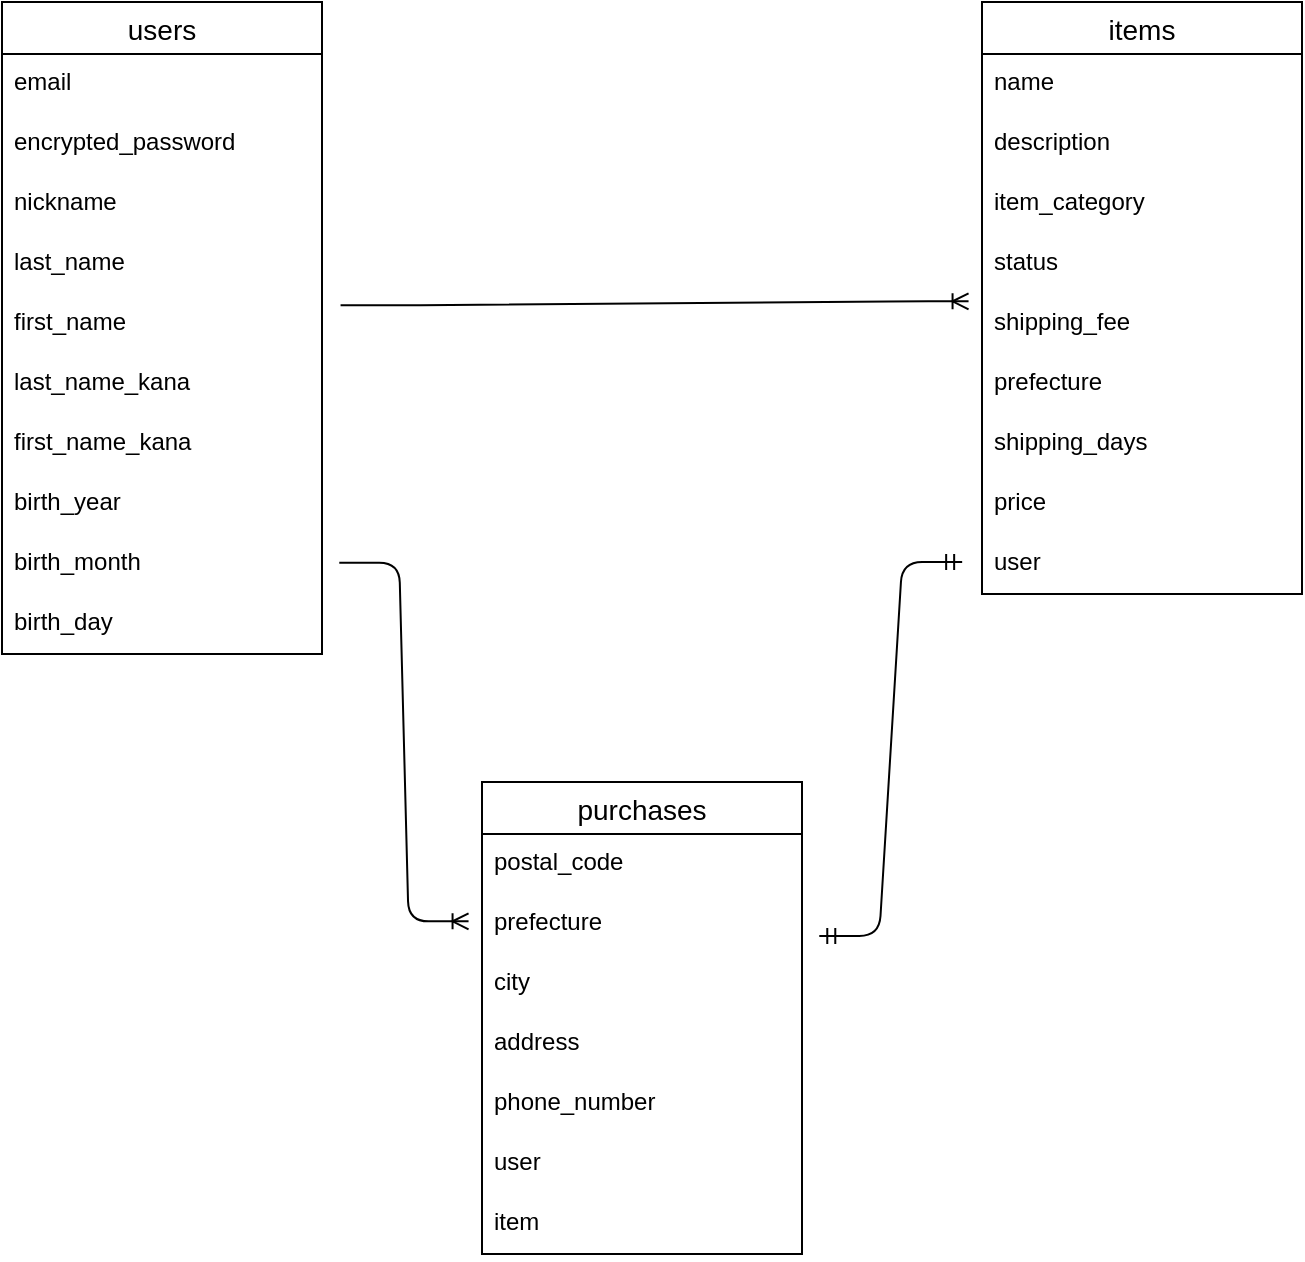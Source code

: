 <mxfile>
    <diagram id="yGlZYFveaCeqyr6hAdOJ" name="ページ1">
        <mxGraphModel dx="887" dy="1003" grid="1" gridSize="10" guides="1" tooltips="1" connect="1" arrows="1" fold="1" page="1" pageScale="1" pageWidth="827" pageHeight="1169" math="0" shadow="0">
            <root>
                <mxCell id="0"/>
                <mxCell id="1" parent="0"/>
                <mxCell id="KfLQgRjq4wl2WiZRsGTR-1" value="users" style="swimlane;fontStyle=0;childLayout=stackLayout;horizontal=1;startSize=26;horizontalStack=0;resizeParent=1;resizeParentMax=0;resizeLast=0;collapsible=1;marginBottom=0;align=center;fontSize=14;" parent="1" vertex="1">
                    <mxGeometry x="70" y="120" width="160" height="326" as="geometry"/>
                </mxCell>
                <mxCell id="KfLQgRjq4wl2WiZRsGTR-2" value="email" style="text;strokeColor=none;fillColor=none;spacingLeft=4;spacingRight=4;overflow=hidden;rotatable=0;points=[[0,0.5],[1,0.5]];portConstraint=eastwest;fontSize=12;" parent="KfLQgRjq4wl2WiZRsGTR-1" vertex="1">
                    <mxGeometry y="26" width="160" height="30" as="geometry"/>
                </mxCell>
                <mxCell id="KfLQgRjq4wl2WiZRsGTR-3" value="encrypted_password" style="text;strokeColor=none;fillColor=none;spacingLeft=4;spacingRight=4;overflow=hidden;rotatable=0;points=[[0,0.5],[1,0.5]];portConstraint=eastwest;fontSize=12;" parent="KfLQgRjq4wl2WiZRsGTR-1" vertex="1">
                    <mxGeometry y="56" width="160" height="30" as="geometry"/>
                </mxCell>
                <mxCell id="KfLQgRjq4wl2WiZRsGTR-19" value="nickname" style="text;strokeColor=none;fillColor=none;spacingLeft=4;spacingRight=4;overflow=hidden;rotatable=0;points=[[0,0.5],[1,0.5]];portConstraint=eastwest;fontSize=12;" parent="KfLQgRjq4wl2WiZRsGTR-1" vertex="1">
                    <mxGeometry y="86" width="160" height="30" as="geometry"/>
                </mxCell>
                <mxCell id="KfLQgRjq4wl2WiZRsGTR-10" value="last_name" style="text;strokeColor=none;fillColor=none;spacingLeft=4;spacingRight=4;overflow=hidden;rotatable=0;points=[[0,0.5],[1,0.5]];portConstraint=eastwest;fontSize=12;" parent="KfLQgRjq4wl2WiZRsGTR-1" vertex="1">
                    <mxGeometry y="116" width="160" height="30" as="geometry"/>
                </mxCell>
                <mxCell id="KfLQgRjq4wl2WiZRsGTR-12" value="first_name" style="text;strokeColor=none;fillColor=none;spacingLeft=4;spacingRight=4;overflow=hidden;rotatable=0;points=[[0,0.5],[1,0.5]];portConstraint=eastwest;fontSize=12;" parent="KfLQgRjq4wl2WiZRsGTR-1" vertex="1">
                    <mxGeometry y="146" width="160" height="30" as="geometry"/>
                </mxCell>
                <mxCell id="KfLQgRjq4wl2WiZRsGTR-13" value="last_name_kana" style="text;strokeColor=none;fillColor=none;spacingLeft=4;spacingRight=4;overflow=hidden;rotatable=0;points=[[0,0.5],[1,0.5]];portConstraint=eastwest;fontSize=12;" parent="KfLQgRjq4wl2WiZRsGTR-1" vertex="1">
                    <mxGeometry y="176" width="160" height="30" as="geometry"/>
                </mxCell>
                <mxCell id="KfLQgRjq4wl2WiZRsGTR-15" value="first_name_kana" style="text;strokeColor=none;fillColor=none;spacingLeft=4;spacingRight=4;overflow=hidden;rotatable=0;points=[[0,0.5],[1,0.5]];portConstraint=eastwest;fontSize=12;" parent="KfLQgRjq4wl2WiZRsGTR-1" vertex="1">
                    <mxGeometry y="206" width="160" height="30" as="geometry"/>
                </mxCell>
                <mxCell id="KfLQgRjq4wl2WiZRsGTR-16" value="birth_year" style="text;strokeColor=none;fillColor=none;spacingLeft=4;spacingRight=4;overflow=hidden;rotatable=0;points=[[0,0.5],[1,0.5]];portConstraint=eastwest;fontSize=12;" parent="KfLQgRjq4wl2WiZRsGTR-1" vertex="1">
                    <mxGeometry y="236" width="160" height="30" as="geometry"/>
                </mxCell>
                <mxCell id="KfLQgRjq4wl2WiZRsGTR-17" value="birth_month" style="text;strokeColor=none;fillColor=none;spacingLeft=4;spacingRight=4;overflow=hidden;rotatable=0;points=[[0,0.5],[1,0.5]];portConstraint=eastwest;fontSize=12;" parent="KfLQgRjq4wl2WiZRsGTR-1" vertex="1">
                    <mxGeometry y="266" width="160" height="30" as="geometry"/>
                </mxCell>
                <mxCell id="KfLQgRjq4wl2WiZRsGTR-18" value="birth_day" style="text;strokeColor=none;fillColor=none;spacingLeft=4;spacingRight=4;overflow=hidden;rotatable=0;points=[[0,0.5],[1,0.5]];portConstraint=eastwest;fontSize=12;" parent="KfLQgRjq4wl2WiZRsGTR-1" vertex="1">
                    <mxGeometry y="296" width="160" height="30" as="geometry"/>
                </mxCell>
                <mxCell id="KfLQgRjq4wl2WiZRsGTR-20" value="items" style="swimlane;fontStyle=0;childLayout=stackLayout;horizontal=1;startSize=26;horizontalStack=0;resizeParent=1;resizeParentMax=0;resizeLast=0;collapsible=1;marginBottom=0;align=center;fontSize=14;" parent="1" vertex="1">
                    <mxGeometry x="560" y="120" width="160" height="296" as="geometry"/>
                </mxCell>
                <mxCell id="KfLQgRjq4wl2WiZRsGTR-21" value="name" style="text;strokeColor=none;fillColor=none;spacingLeft=4;spacingRight=4;overflow=hidden;rotatable=0;points=[[0,0.5],[1,0.5]];portConstraint=eastwest;fontSize=12;" parent="KfLQgRjq4wl2WiZRsGTR-20" vertex="1">
                    <mxGeometry y="26" width="160" height="30" as="geometry"/>
                </mxCell>
                <mxCell id="KfLQgRjq4wl2WiZRsGTR-22" value="description" style="text;strokeColor=none;fillColor=none;spacingLeft=4;spacingRight=4;overflow=hidden;rotatable=0;points=[[0,0.5],[1,0.5]];portConstraint=eastwest;fontSize=12;" parent="KfLQgRjq4wl2WiZRsGTR-20" vertex="1">
                    <mxGeometry y="56" width="160" height="30" as="geometry"/>
                </mxCell>
                <mxCell id="KfLQgRjq4wl2WiZRsGTR-23" value="item_category" style="text;strokeColor=none;fillColor=none;spacingLeft=4;spacingRight=4;overflow=hidden;rotatable=0;points=[[0,0.5],[1,0.5]];portConstraint=eastwest;fontSize=12;" parent="KfLQgRjq4wl2WiZRsGTR-20" vertex="1">
                    <mxGeometry y="86" width="160" height="30" as="geometry"/>
                </mxCell>
                <mxCell id="KfLQgRjq4wl2WiZRsGTR-24" value="status" style="text;strokeColor=none;fillColor=none;spacingLeft=4;spacingRight=4;overflow=hidden;rotatable=0;points=[[0,0.5],[1,0.5]];portConstraint=eastwest;fontSize=12;" parent="KfLQgRjq4wl2WiZRsGTR-20" vertex="1">
                    <mxGeometry y="116" width="160" height="30" as="geometry"/>
                </mxCell>
                <mxCell id="KfLQgRjq4wl2WiZRsGTR-25" value="shipping_fee" style="text;strokeColor=none;fillColor=none;spacingLeft=4;spacingRight=4;overflow=hidden;rotatable=0;points=[[0,0.5],[1,0.5]];portConstraint=eastwest;fontSize=12;" parent="KfLQgRjq4wl2WiZRsGTR-20" vertex="1">
                    <mxGeometry y="146" width="160" height="30" as="geometry"/>
                </mxCell>
                <mxCell id="KfLQgRjq4wl2WiZRsGTR-26" value="prefecture" style="text;strokeColor=none;fillColor=none;spacingLeft=4;spacingRight=4;overflow=hidden;rotatable=0;points=[[0,0.5],[1,0.5]];portConstraint=eastwest;fontSize=12;" parent="KfLQgRjq4wl2WiZRsGTR-20" vertex="1">
                    <mxGeometry y="176" width="160" height="30" as="geometry"/>
                </mxCell>
                <mxCell id="KfLQgRjq4wl2WiZRsGTR-27" value="shipping_days" style="text;strokeColor=none;fillColor=none;spacingLeft=4;spacingRight=4;overflow=hidden;rotatable=0;points=[[0,0.5],[1,0.5]];portConstraint=eastwest;fontSize=12;" parent="KfLQgRjq4wl2WiZRsGTR-20" vertex="1">
                    <mxGeometry y="206" width="160" height="30" as="geometry"/>
                </mxCell>
                <mxCell id="KfLQgRjq4wl2WiZRsGTR-28" value="price" style="text;strokeColor=none;fillColor=none;spacingLeft=4;spacingRight=4;overflow=hidden;rotatable=0;points=[[0,0.5],[1,0.5]];portConstraint=eastwest;fontSize=12;" parent="KfLQgRjq4wl2WiZRsGTR-20" vertex="1">
                    <mxGeometry y="236" width="160" height="30" as="geometry"/>
                </mxCell>
                <mxCell id="KfLQgRjq4wl2WiZRsGTR-29" value="user" style="text;strokeColor=none;fillColor=none;spacingLeft=4;spacingRight=4;overflow=hidden;rotatable=0;points=[[0,0.5],[1,0.5]];portConstraint=eastwest;fontSize=12;" parent="KfLQgRjq4wl2WiZRsGTR-20" vertex="1">
                    <mxGeometry y="266" width="160" height="30" as="geometry"/>
                </mxCell>
                <mxCell id="KfLQgRjq4wl2WiZRsGTR-32" value="purchases" style="swimlane;fontStyle=0;childLayout=stackLayout;horizontal=1;startSize=26;horizontalStack=0;resizeParent=1;resizeParentMax=0;resizeLast=0;collapsible=1;marginBottom=0;align=center;fontSize=14;" parent="1" vertex="1">
                    <mxGeometry x="310" y="510" width="160" height="236" as="geometry"/>
                </mxCell>
                <mxCell id="KfLQgRjq4wl2WiZRsGTR-34" value="postal_code" style="text;strokeColor=none;fillColor=none;spacingLeft=4;spacingRight=4;overflow=hidden;rotatable=0;points=[[0,0.5],[1,0.5]];portConstraint=eastwest;fontSize=12;" parent="KfLQgRjq4wl2WiZRsGTR-32" vertex="1">
                    <mxGeometry y="26" width="160" height="30" as="geometry"/>
                </mxCell>
                <mxCell id="KfLQgRjq4wl2WiZRsGTR-35" value="prefecture" style="text;strokeColor=none;fillColor=none;spacingLeft=4;spacingRight=4;overflow=hidden;rotatable=0;points=[[0,0.5],[1,0.5]];portConstraint=eastwest;fontSize=12;" parent="KfLQgRjq4wl2WiZRsGTR-32" vertex="1">
                    <mxGeometry y="56" width="160" height="30" as="geometry"/>
                </mxCell>
                <mxCell id="KfLQgRjq4wl2WiZRsGTR-36" value="city" style="text;strokeColor=none;fillColor=none;spacingLeft=4;spacingRight=4;overflow=hidden;rotatable=0;points=[[0,0.5],[1,0.5]];portConstraint=eastwest;fontSize=12;" parent="KfLQgRjq4wl2WiZRsGTR-32" vertex="1">
                    <mxGeometry y="86" width="160" height="30" as="geometry"/>
                </mxCell>
                <mxCell id="KfLQgRjq4wl2WiZRsGTR-37" value="address" style="text;strokeColor=none;fillColor=none;spacingLeft=4;spacingRight=4;overflow=hidden;rotatable=0;points=[[0,0.5],[1,0.5]];portConstraint=eastwest;fontSize=12;" parent="KfLQgRjq4wl2WiZRsGTR-32" vertex="1">
                    <mxGeometry y="116" width="160" height="30" as="geometry"/>
                </mxCell>
                <mxCell id="KfLQgRjq4wl2WiZRsGTR-38" value="phone_number" style="text;strokeColor=none;fillColor=none;spacingLeft=4;spacingRight=4;overflow=hidden;rotatable=0;points=[[0,0.5],[1,0.5]];portConstraint=eastwest;fontSize=12;" parent="KfLQgRjq4wl2WiZRsGTR-32" vertex="1">
                    <mxGeometry y="146" width="160" height="30" as="geometry"/>
                </mxCell>
                <mxCell id="KfLQgRjq4wl2WiZRsGTR-39" value="user" style="text;strokeColor=none;fillColor=none;spacingLeft=4;spacingRight=4;overflow=hidden;rotatable=0;points=[[0,0.5],[1,0.5]];portConstraint=eastwest;fontSize=12;" parent="KfLQgRjq4wl2WiZRsGTR-32" vertex="1">
                    <mxGeometry y="176" width="160" height="30" as="geometry"/>
                </mxCell>
                <mxCell id="KfLQgRjq4wl2WiZRsGTR-40" value="item" style="text;strokeColor=none;fillColor=none;spacingLeft=4;spacingRight=4;overflow=hidden;rotatable=0;points=[[0,0.5],[1,0.5]];portConstraint=eastwest;fontSize=12;" parent="KfLQgRjq4wl2WiZRsGTR-32" vertex="1">
                    <mxGeometry y="206" width="160" height="30" as="geometry"/>
                </mxCell>
                <mxCell id="KfLQgRjq4wl2WiZRsGTR-45" value="" style="edgeStyle=entityRelationEdgeStyle;fontSize=12;html=1;endArrow=ERoneToMany;entryX=-0.042;entryY=0.122;entryDx=0;entryDy=0;entryPerimeter=0;exitX=1.058;exitY=0.189;exitDx=0;exitDy=0;exitPerimeter=0;" parent="1" source="KfLQgRjq4wl2WiZRsGTR-12" target="KfLQgRjq4wl2WiZRsGTR-25" edge="1">
                    <mxGeometry width="100" height="100" relative="1" as="geometry">
                        <mxPoint x="420" y="470" as="sourcePoint"/>
                        <mxPoint x="520" y="370" as="targetPoint"/>
                    </mxGeometry>
                </mxCell>
                <mxCell id="KfLQgRjq4wl2WiZRsGTR-46" value="" style="edgeStyle=entityRelationEdgeStyle;fontSize=12;html=1;endArrow=ERmandOne;startArrow=ERmandOne;exitX=1.054;exitY=-0.3;exitDx=0;exitDy=0;exitPerimeter=0;entryX=-0.062;entryY=0.467;entryDx=0;entryDy=0;entryPerimeter=0;" parent="1" source="KfLQgRjq4wl2WiZRsGTR-36" target="KfLQgRjq4wl2WiZRsGTR-29" edge="1">
                    <mxGeometry width="100" height="100" relative="1" as="geometry">
                        <mxPoint x="440" y="500" as="sourcePoint"/>
                        <mxPoint x="553.28" y="427.67" as="targetPoint"/>
                    </mxGeometry>
                </mxCell>
                <mxCell id="KfLQgRjq4wl2WiZRsGTR-48" value="" style="edgeStyle=entityRelationEdgeStyle;fontSize=12;html=1;endArrow=ERoneToMany;exitX=1.054;exitY=0.478;exitDx=0;exitDy=0;exitPerimeter=0;entryX=-0.042;entryY=0.456;entryDx=0;entryDy=0;entryPerimeter=0;" parent="1" source="KfLQgRjq4wl2WiZRsGTR-17" target="KfLQgRjq4wl2WiZRsGTR-35" edge="1">
                    <mxGeometry width="100" height="100" relative="1" as="geometry">
                        <mxPoint x="173.36" y="446.0" as="sourcePoint"/>
                        <mxPoint x="310" y="592.32" as="targetPoint"/>
                    </mxGeometry>
                </mxCell>
            </root>
        </mxGraphModel>
    </diagram>
</mxfile>
